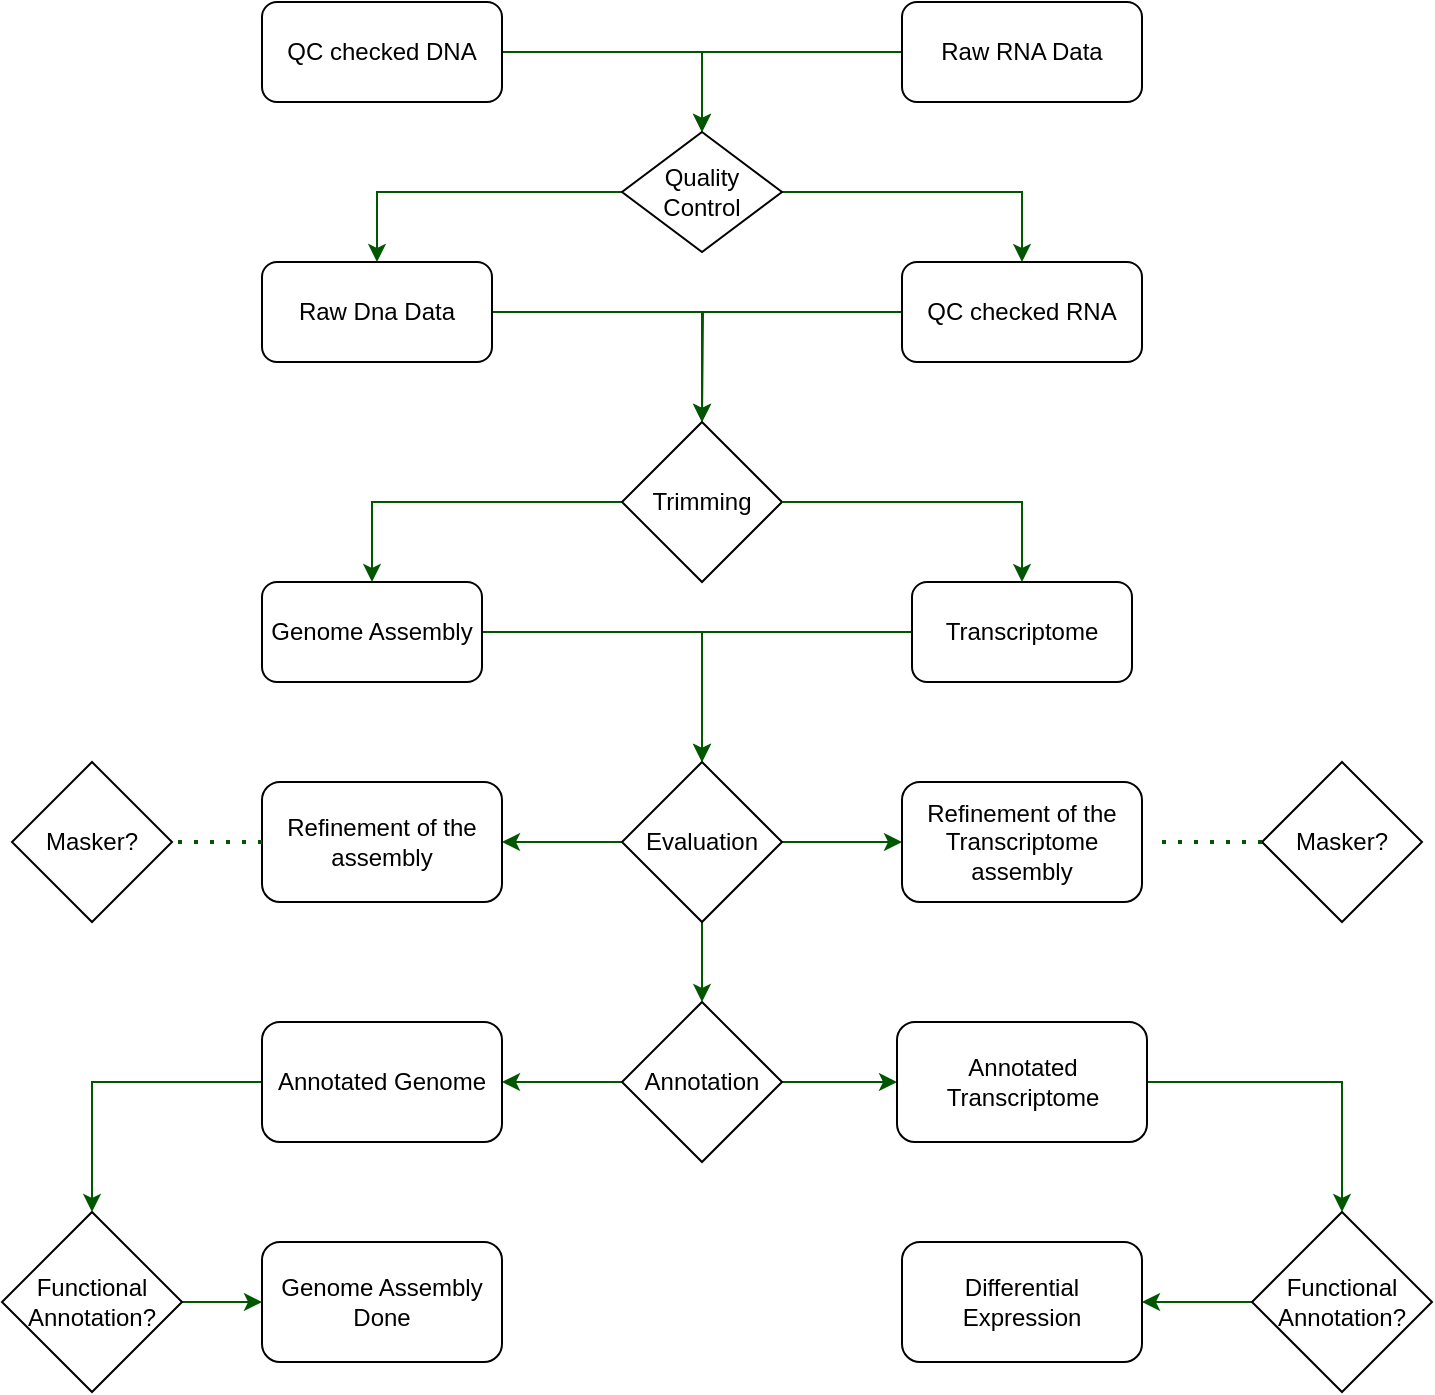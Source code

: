 <mxfile version="24.2.0" type="github">
  <diagram name="Page-1" id="9AbPAYx_Ur40lodAAJXG">
    <mxGraphModel dx="1221" dy="811" grid="1" gridSize="10" guides="1" tooltips="1" connect="1" arrows="1" fold="1" page="1" pageScale="1" pageWidth="850" pageHeight="1100" math="0" shadow="0">
      <root>
        <mxCell id="0" />
        <mxCell id="1" parent="0" />
        <mxCell id="7OGemSNxya9onOI5F_At-47" style="edgeStyle=orthogonalEdgeStyle;rounded=0;orthogonalLoop=1;jettySize=auto;html=1;entryX=0.5;entryY=0;entryDx=0;entryDy=0;fillColor=#008a00;strokeColor=#005700;" parent="1" source="-tNsHm9VPv4sUOiM06Ht-1" target="7OGemSNxya9onOI5F_At-8" edge="1">
          <mxGeometry relative="1" as="geometry" />
        </mxCell>
        <mxCell id="-tNsHm9VPv4sUOiM06Ht-1" value="Raw Dna Data" style="rounded=1;whiteSpace=wrap;html=1;" parent="1" vertex="1">
          <mxGeometry x="180" y="132" width="115" height="50" as="geometry" />
        </mxCell>
        <mxCell id="7OGemSNxya9onOI5F_At-45" style="edgeStyle=orthogonalEdgeStyle;rounded=0;orthogonalLoop=1;jettySize=auto;html=1;entryX=0.5;entryY=0;entryDx=0;entryDy=0;fillColor=#008a00;strokeColor=#005700;" parent="1" source="-tNsHm9VPv4sUOiM06Ht-5" target="7OGemSNxya9onOI5F_At-4" edge="1">
          <mxGeometry relative="1" as="geometry" />
        </mxCell>
        <mxCell id="-tNsHm9VPv4sUOiM06Ht-5" value="QC checked DNA" style="rounded=1;whiteSpace=wrap;html=1;" parent="1" vertex="1">
          <mxGeometry x="180" y="2" width="120" height="50" as="geometry" />
        </mxCell>
        <mxCell id="-tNsHm9VPv4sUOiM06Ht-15" value="" style="edgeStyle=orthogonalEdgeStyle;rounded=0;orthogonalLoop=1;jettySize=auto;html=1;fillColor=#008a00;strokeColor=#005700;" parent="1" source="-tNsHm9VPv4sUOiM06Ht-9" target="-tNsHm9VPv4sUOiM06Ht-14" edge="1">
          <mxGeometry relative="1" as="geometry" />
        </mxCell>
        <mxCell id="-tNsHm9VPv4sUOiM06Ht-9" value="Genome Assembly" style="rounded=1;whiteSpace=wrap;html=1;" parent="1" vertex="1">
          <mxGeometry x="180" y="292" width="110" height="50" as="geometry" />
        </mxCell>
        <mxCell id="-tNsHm9VPv4sUOiM06Ht-17" value="" style="edgeStyle=orthogonalEdgeStyle;rounded=0;orthogonalLoop=1;jettySize=auto;html=1;fillColor=#008a00;strokeColor=#005700;" parent="1" source="-tNsHm9VPv4sUOiM06Ht-14" target="-tNsHm9VPv4sUOiM06Ht-16" edge="1">
          <mxGeometry relative="1" as="geometry" />
        </mxCell>
        <mxCell id="7OGemSNxya9onOI5F_At-34" value="" style="edgeStyle=orthogonalEdgeStyle;rounded=0;orthogonalLoop=1;jettySize=auto;html=1;fillColor=#008a00;strokeColor=#005700;" parent="1" source="-tNsHm9VPv4sUOiM06Ht-14" target="7OGemSNxya9onOI5F_At-15" edge="1">
          <mxGeometry relative="1" as="geometry" />
        </mxCell>
        <mxCell id="-tNsHm9VPv4sUOiM06Ht-21" value="" style="edgeStyle=orthogonalEdgeStyle;rounded=0;orthogonalLoop=1;jettySize=auto;html=1;fillColor=#008a00;strokeColor=#005700;" parent="1" source="-tNsHm9VPv4sUOiM06Ht-14" target="-tNsHm9VPv4sUOiM06Ht-20" edge="1">
          <mxGeometry relative="1" as="geometry" />
        </mxCell>
        <mxCell id="-tNsHm9VPv4sUOiM06Ht-16" value="Refinement of the assembly" style="whiteSpace=wrap;html=1;rounded=1;" parent="1" vertex="1">
          <mxGeometry x="180" y="392" width="120" height="60" as="geometry" />
        </mxCell>
        <mxCell id="-tNsHm9VPv4sUOiM06Ht-18" value="Masker?" style="rhombus;whiteSpace=wrap;html=1;" parent="1" vertex="1">
          <mxGeometry x="55" y="382" width="80" height="80" as="geometry" />
        </mxCell>
        <mxCell id="-tNsHm9VPv4sUOiM06Ht-23" value="" style="edgeStyle=orthogonalEdgeStyle;rounded=0;orthogonalLoop=1;jettySize=auto;html=1;fillColor=#008a00;strokeColor=#005700;" parent="1" source="-tNsHm9VPv4sUOiM06Ht-20" target="-tNsHm9VPv4sUOiM06Ht-22" edge="1">
          <mxGeometry relative="1" as="geometry" />
        </mxCell>
        <mxCell id="7OGemSNxya9onOI5F_At-38" value="" style="edgeStyle=orthogonalEdgeStyle;rounded=0;orthogonalLoop=1;jettySize=auto;html=1;fillColor=#008a00;strokeColor=#005700;" parent="1" source="-tNsHm9VPv4sUOiM06Ht-20" target="7OGemSNxya9onOI5F_At-20" edge="1">
          <mxGeometry relative="1" as="geometry" />
        </mxCell>
        <mxCell id="-tNsHm9VPv4sUOiM06Ht-20" value="Annotation" style="rhombus;whiteSpace=wrap;html=1;rounded=0;" parent="1" vertex="1">
          <mxGeometry x="360" y="502" width="80" height="80" as="geometry" />
        </mxCell>
        <mxCell id="7OGemSNxya9onOI5F_At-41" value="" style="edgeStyle=orthogonalEdgeStyle;rounded=0;orthogonalLoop=1;jettySize=auto;html=1;fillColor=#008a00;strokeColor=#005700;" parent="1" source="-tNsHm9VPv4sUOiM06Ht-22" target="7OGemSNxya9onOI5F_At-40" edge="1">
          <mxGeometry relative="1" as="geometry" />
        </mxCell>
        <mxCell id="-tNsHm9VPv4sUOiM06Ht-22" value="Annotated Genome" style="whiteSpace=wrap;html=1;rounded=1;" parent="1" vertex="1">
          <mxGeometry x="180" y="512" width="120" height="60" as="geometry" />
        </mxCell>
        <mxCell id="-tNsHm9VPv4sUOiM06Ht-26" value="Genome Assembly Done" style="rounded=1;whiteSpace=wrap;html=1;" parent="1" vertex="1">
          <mxGeometry x="180" y="622" width="120" height="60" as="geometry" />
        </mxCell>
        <mxCell id="wO4JvARXHWoRqYVBSZIH-1" style="edgeStyle=none;curved=1;rounded=0;orthogonalLoop=1;jettySize=auto;html=1;exitX=1;exitY=1;exitDx=0;exitDy=0;fontSize=12;startSize=8;endSize=8;" parent="1" edge="1">
          <mxGeometry relative="1" as="geometry">
            <mxPoint x="300" y="77" as="sourcePoint" />
            <mxPoint x="300" y="77" as="targetPoint" />
          </mxGeometry>
        </mxCell>
        <mxCell id="7OGemSNxya9onOI5F_At-1" value="" style="edgeStyle=orthogonalEdgeStyle;rounded=0;orthogonalLoop=1;jettySize=auto;html=1;fillColor=#008a00;strokeColor=#005700;" parent="1" source="7OGemSNxya9onOI5F_At-2" target="7OGemSNxya9onOI5F_At-4" edge="1">
          <mxGeometry relative="1" as="geometry" />
        </mxCell>
        <mxCell id="7OGemSNxya9onOI5F_At-2" value="Raw RNA Data" style="rounded=1;whiteSpace=wrap;html=1;" parent="1" vertex="1">
          <mxGeometry x="500" y="2" width="120" height="50" as="geometry" />
        </mxCell>
        <mxCell id="7OGemSNxya9onOI5F_At-3" value="" style="edgeStyle=orthogonalEdgeStyle;rounded=0;orthogonalLoop=1;jettySize=auto;html=1;fillColor=#008a00;strokeColor=#005700;" parent="1" source="7OGemSNxya9onOI5F_At-4" target="7OGemSNxya9onOI5F_At-6" edge="1">
          <mxGeometry relative="1" as="geometry" />
        </mxCell>
        <mxCell id="7OGemSNxya9onOI5F_At-46" style="edgeStyle=orthogonalEdgeStyle;rounded=0;orthogonalLoop=1;jettySize=auto;html=1;entryX=0.5;entryY=0;entryDx=0;entryDy=0;fillColor=#008a00;strokeColor=#005700;" parent="1" source="7OGemSNxya9onOI5F_At-4" target="-tNsHm9VPv4sUOiM06Ht-1" edge="1">
          <mxGeometry relative="1" as="geometry" />
        </mxCell>
        <mxCell id="7OGemSNxya9onOI5F_At-4" value="Quality Control" style="rhombus;whiteSpace=wrap;html=1;" parent="1" vertex="1">
          <mxGeometry x="360" y="67" width="80" height="60" as="geometry" />
        </mxCell>
        <mxCell id="7OGemSNxya9onOI5F_At-49" style="edgeStyle=orthogonalEdgeStyle;rounded=0;orthogonalLoop=1;jettySize=auto;html=1;fillColor=#008a00;strokeColor=#005700;" parent="1" source="7OGemSNxya9onOI5F_At-6" edge="1">
          <mxGeometry relative="1" as="geometry">
            <mxPoint x="400" y="212" as="targetPoint" />
          </mxGeometry>
        </mxCell>
        <mxCell id="7OGemSNxya9onOI5F_At-6" value="QC checked RNA" style="rounded=1;whiteSpace=wrap;html=1;" parent="1" vertex="1">
          <mxGeometry x="500" y="132" width="120" height="50" as="geometry" />
        </mxCell>
        <mxCell id="7OGemSNxya9onOI5F_At-33" style="edgeStyle=orthogonalEdgeStyle;rounded=0;orthogonalLoop=1;jettySize=auto;html=1;exitX=0;exitY=0.5;exitDx=0;exitDy=0;entryX=0.5;entryY=0;entryDx=0;entryDy=0;fillColor=#008a00;strokeColor=#005700;" parent="1" source="7OGemSNxya9onOI5F_At-8" target="-tNsHm9VPv4sUOiM06Ht-9" edge="1">
          <mxGeometry relative="1" as="geometry" />
        </mxCell>
        <mxCell id="7OGemSNxya9onOI5F_At-8" value="Trimming" style="rhombus;whiteSpace=wrap;html=1;rounded=0;" parent="1" vertex="1">
          <mxGeometry x="360" y="212" width="80" height="80" as="geometry" />
        </mxCell>
        <mxCell id="7OGemSNxya9onOI5F_At-31" style="edgeStyle=orthogonalEdgeStyle;rounded=0;orthogonalLoop=1;jettySize=auto;html=1;exitX=0;exitY=0.5;exitDx=0;exitDy=0;fillColor=#008a00;strokeColor=#005700;" parent="1" source="7OGemSNxya9onOI5F_At-10" target="-tNsHm9VPv4sUOiM06Ht-14" edge="1">
          <mxGeometry relative="1" as="geometry" />
        </mxCell>
        <mxCell id="7OGemSNxya9onOI5F_At-10" value="Transcriptome" style="rounded=1;whiteSpace=wrap;html=1;" parent="1" vertex="1">
          <mxGeometry x="505" y="292" width="110" height="50" as="geometry" />
        </mxCell>
        <mxCell id="7OGemSNxya9onOI5F_At-15" value="Refinement of the Transcriptome assembly" style="whiteSpace=wrap;html=1;rounded=1;" parent="1" vertex="1">
          <mxGeometry x="500" y="392" width="120" height="60" as="geometry" />
        </mxCell>
        <mxCell id="7OGemSNxya9onOI5F_At-16" value="Masker?" style="rhombus;whiteSpace=wrap;html=1;" parent="1" vertex="1">
          <mxGeometry x="680" y="382" width="80" height="80" as="geometry" />
        </mxCell>
        <mxCell id="7OGemSNxya9onOI5F_At-19" value="" style="edgeStyle=orthogonalEdgeStyle;rounded=0;orthogonalLoop=1;jettySize=auto;html=1;fillColor=#008a00;strokeColor=#005700;" parent="1" source="7OGemSNxya9onOI5F_At-20" target="7OGemSNxya9onOI5F_At-22" edge="1">
          <mxGeometry relative="1" as="geometry" />
        </mxCell>
        <mxCell id="7OGemSNxya9onOI5F_At-20" value="Annotated Transcriptome" style="whiteSpace=wrap;html=1;rounded=1;" parent="1" vertex="1">
          <mxGeometry x="497.5" y="512" width="125" height="60" as="geometry" />
        </mxCell>
        <mxCell id="7OGemSNxya9onOI5F_At-43" value="" style="edgeStyle=orthogonalEdgeStyle;rounded=0;orthogonalLoop=1;jettySize=auto;html=1;fillColor=#008a00;strokeColor=#005700;" parent="1" source="7OGemSNxya9onOI5F_At-22" target="7OGemSNxya9onOI5F_At-23" edge="1">
          <mxGeometry relative="1" as="geometry" />
        </mxCell>
        <mxCell id="7OGemSNxya9onOI5F_At-22" value="Functional Annotation?" style="rhombus;whiteSpace=wrap;html=1;" parent="1" vertex="1">
          <mxGeometry x="675" y="607" width="90" height="90" as="geometry" />
        </mxCell>
        <mxCell id="7OGemSNxya9onOI5F_At-23" value="Differential Expression" style="rounded=1;whiteSpace=wrap;html=1;" parent="1" vertex="1">
          <mxGeometry x="500" y="622" width="120" height="60" as="geometry" />
        </mxCell>
        <mxCell id="7OGemSNxya9onOI5F_At-24" style="edgeStyle=none;curved=1;rounded=0;orthogonalLoop=1;jettySize=auto;html=1;exitX=1;exitY=1;exitDx=0;exitDy=0;fontSize=12;startSize=8;endSize=8;" parent="1" source="7OGemSNxya9onOI5F_At-4" target="7OGemSNxya9onOI5F_At-4" edge="1">
          <mxGeometry relative="1" as="geometry" />
        </mxCell>
        <mxCell id="7OGemSNxya9onOI5F_At-32" style="edgeStyle=orthogonalEdgeStyle;rounded=0;orthogonalLoop=1;jettySize=auto;html=1;entryX=0.5;entryY=0;entryDx=0;entryDy=0;fillColor=#008a00;strokeColor=#005700;" parent="1" source="7OGemSNxya9onOI5F_At-8" target="7OGemSNxya9onOI5F_At-10" edge="1">
          <mxGeometry relative="1" as="geometry" />
        </mxCell>
        <mxCell id="7OGemSNxya9onOI5F_At-35" value="" style="endArrow=none;dashed=1;html=1;dashPattern=1 3;strokeWidth=2;rounded=0;exitX=0;exitY=0.5;exitDx=0;exitDy=0;entryX=1.083;entryY=0.5;entryDx=0;entryDy=0;entryPerimeter=0;fillColor=#008a00;strokeColor=#005700;" parent="1" source="7OGemSNxya9onOI5F_At-16" target="7OGemSNxya9onOI5F_At-15" edge="1">
          <mxGeometry width="50" height="50" relative="1" as="geometry">
            <mxPoint x="680" y="402" as="sourcePoint" />
            <mxPoint x="640" y="402" as="targetPoint" />
            <Array as="points">
              <mxPoint x="670" y="422" />
            </Array>
          </mxGeometry>
        </mxCell>
        <mxCell id="7OGemSNxya9onOI5F_At-36" value="" style="endArrow=none;dashed=1;html=1;dashPattern=1 3;strokeWidth=2;rounded=0;entryX=1;entryY=0.5;entryDx=0;entryDy=0;exitX=0;exitY=0.5;exitDx=0;exitDy=0;fillColor=#008a00;strokeColor=#005700;" parent="1" source="-tNsHm9VPv4sUOiM06Ht-16" target="-tNsHm9VPv4sUOiM06Ht-18" edge="1">
          <mxGeometry width="50" height="50" relative="1" as="geometry">
            <mxPoint x="400" y="382" as="sourcePoint" />
            <mxPoint x="450" y="332" as="targetPoint" />
            <Array as="points">
              <mxPoint x="160" y="422" />
            </Array>
          </mxGeometry>
        </mxCell>
        <mxCell id="-tNsHm9VPv4sUOiM06Ht-14" value="Evaluation" style="rhombus;whiteSpace=wrap;html=1;rounded=0;" parent="1" vertex="1">
          <mxGeometry x="360" y="382" width="80" height="80" as="geometry" />
        </mxCell>
        <mxCell id="7OGemSNxya9onOI5F_At-42" value="" style="edgeStyle=orthogonalEdgeStyle;rounded=0;orthogonalLoop=1;jettySize=auto;html=1;fillColor=#008a00;strokeColor=#005700;" parent="1" source="7OGemSNxya9onOI5F_At-40" target="-tNsHm9VPv4sUOiM06Ht-26" edge="1">
          <mxGeometry relative="1" as="geometry" />
        </mxCell>
        <mxCell id="7OGemSNxya9onOI5F_At-40" value="Functional Annotation?" style="rhombus;whiteSpace=wrap;html=1;" parent="1" vertex="1">
          <mxGeometry x="50" y="607" width="90" height="90" as="geometry" />
        </mxCell>
      </root>
    </mxGraphModel>
  </diagram>
</mxfile>
